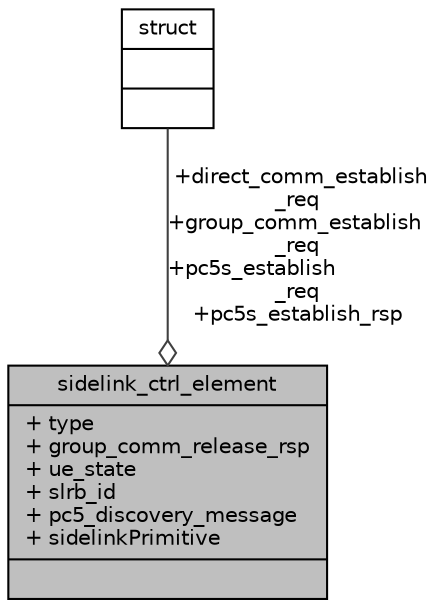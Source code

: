 digraph "sidelink_ctrl_element"
{
 // LATEX_PDF_SIZE
  edge [fontname="Helvetica",fontsize="10",labelfontname="Helvetica",labelfontsize="10"];
  node [fontname="Helvetica",fontsize="10",shape=record];
  Node1 [label="{sidelink_ctrl_element\n|+ type\l+ group_comm_release_rsp\l+ ue_state\l+ slrb_id\l+ pc5_discovery_message\l+ sidelinkPrimitive\l|}",height=0.2,width=0.4,color="black", fillcolor="grey75", style="filled", fontcolor="black",tooltip=" "];
  Node2 -> Node1 [color="grey25",fontsize="10",style="solid",label=" +direct_comm_establish\l_req\n+group_comm_establish\l_req\n+pc5s_establish\l_req\n+pc5s_establish_rsp" ,arrowhead="odiamond",fontname="Helvetica"];
  Node2 [label="{struct\n||}",height=0.2,width=0.4,color="black", fillcolor="white", style="filled",URL="$structstruct.html",tooltip="holds vehicle id and initial pointer to the head of the linked list in hastable"];
}
